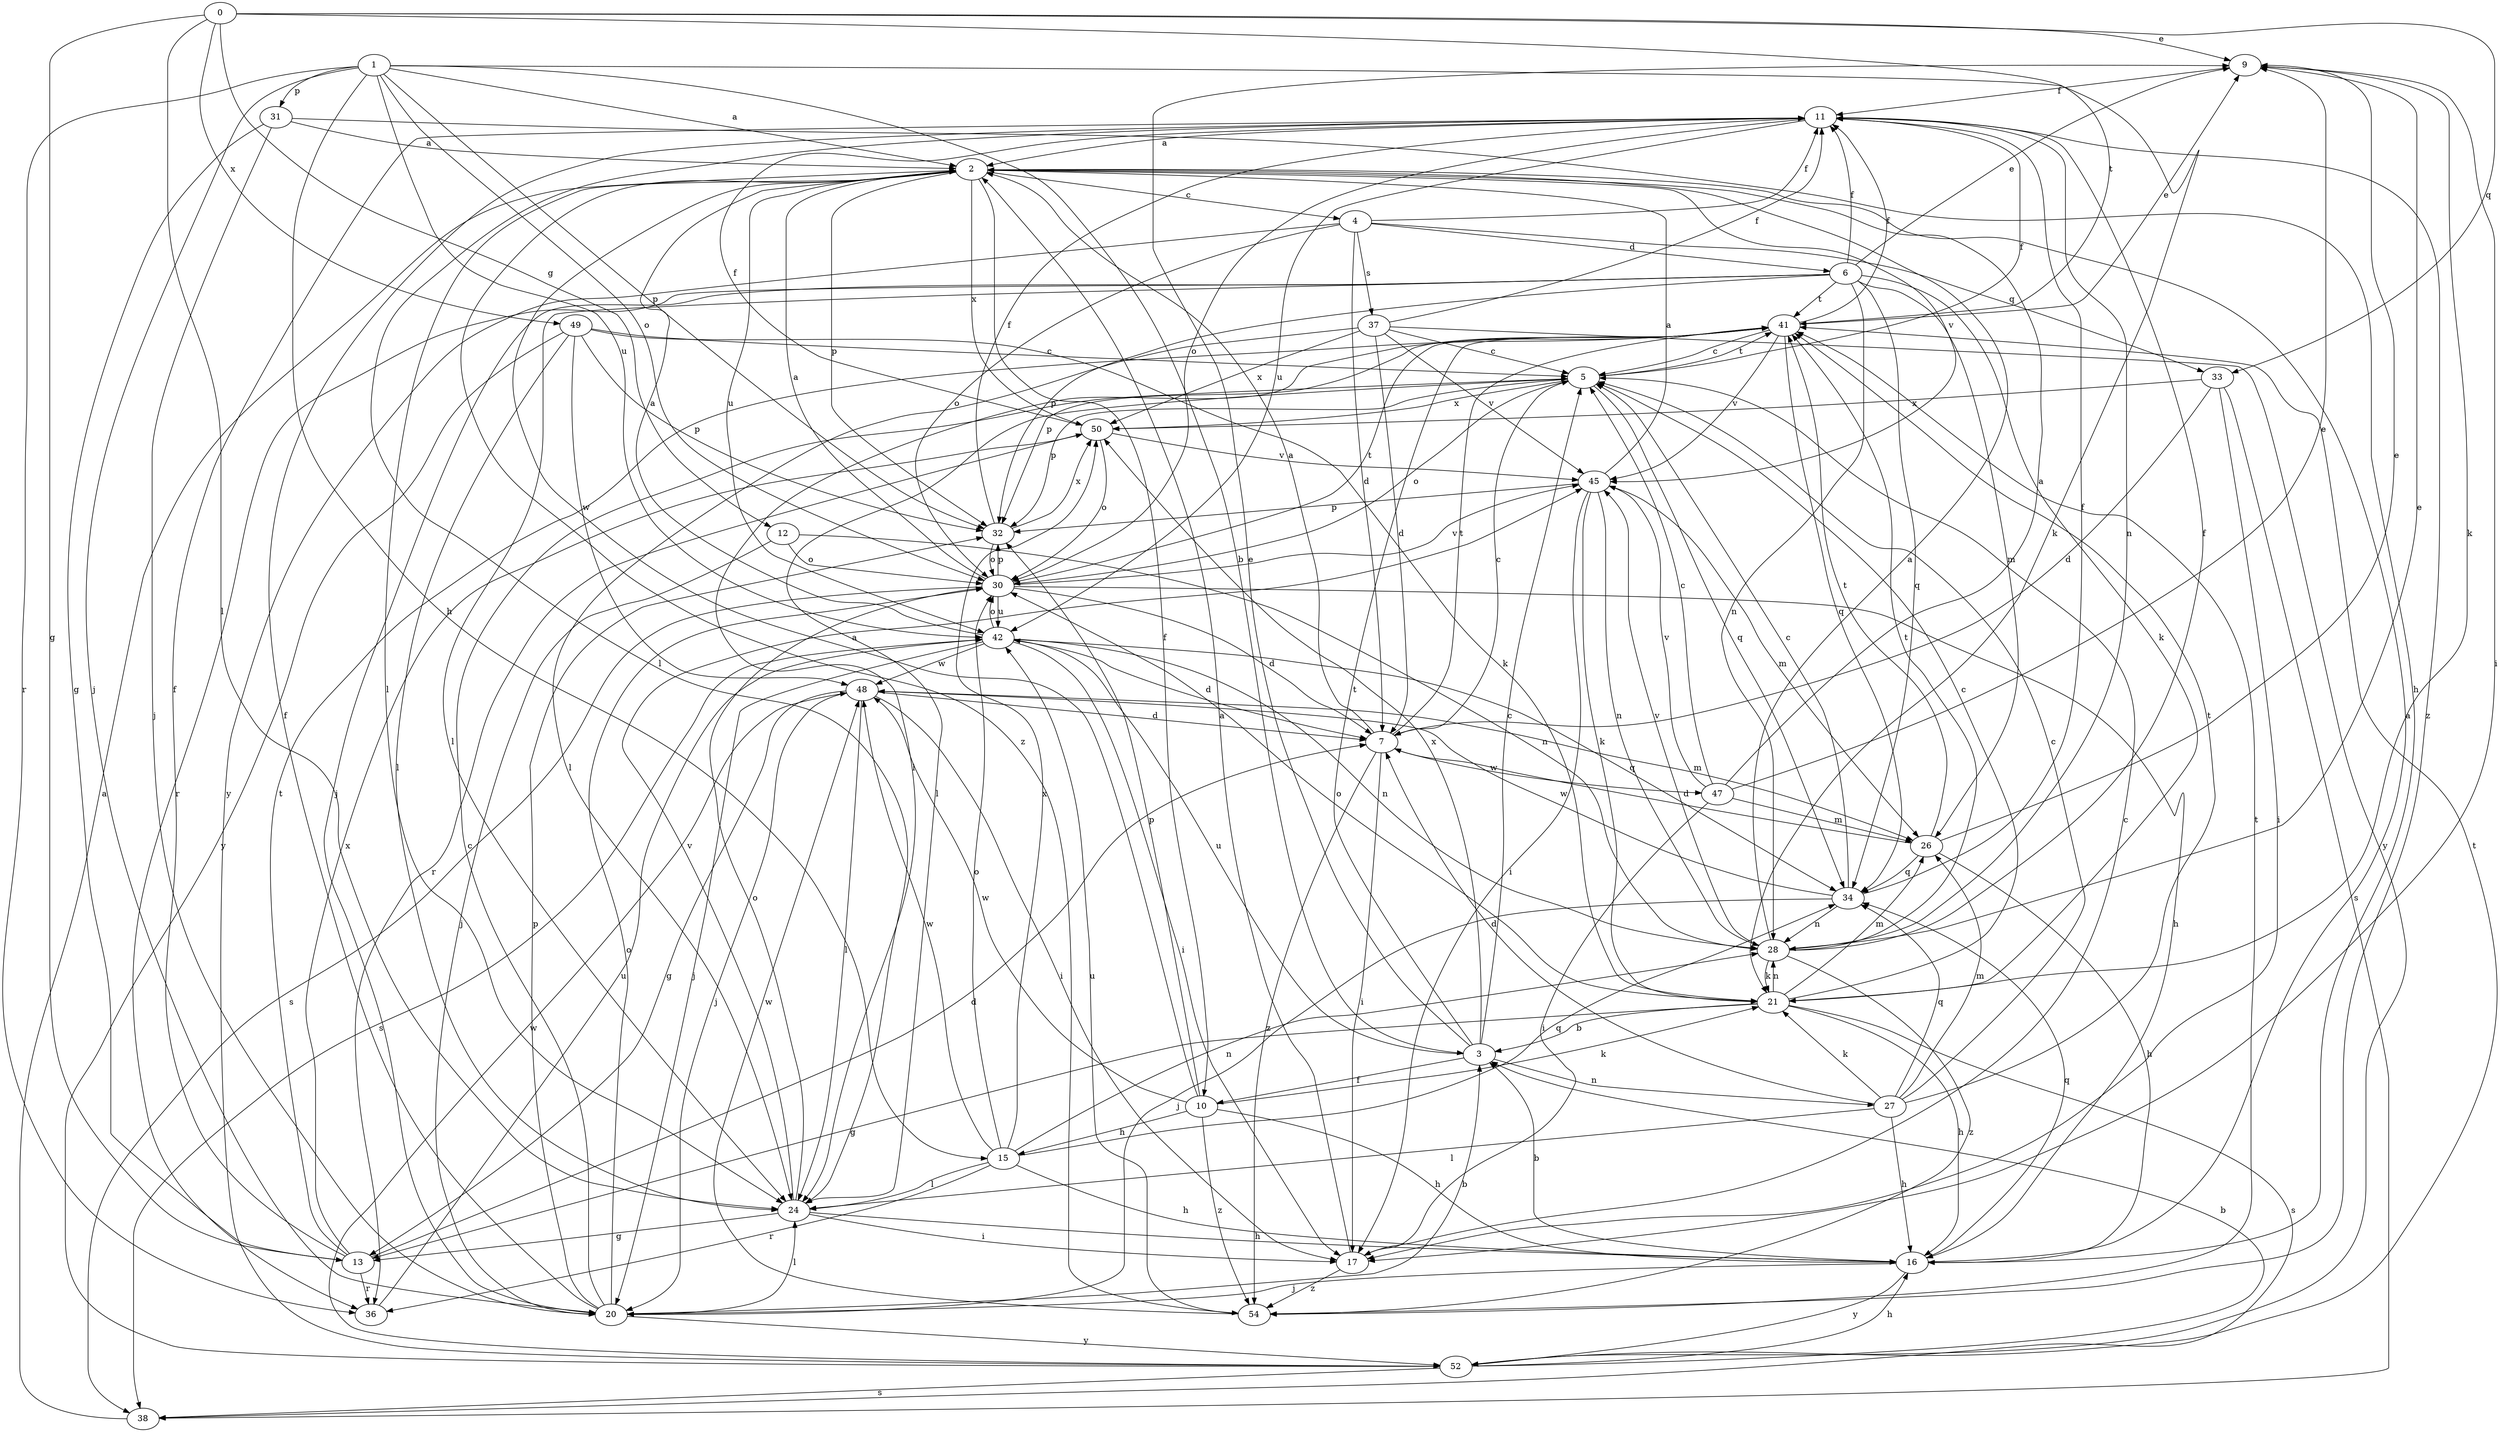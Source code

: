 strict digraph  {
0;
1;
2;
3;
4;
5;
6;
7;
9;
10;
11;
12;
13;
15;
16;
17;
20;
21;
24;
26;
27;
28;
30;
31;
32;
33;
34;
36;
37;
38;
41;
42;
45;
47;
48;
49;
50;
52;
54;
0 -> 9  [label=e];
0 -> 12  [label=g];
0 -> 13  [label=g];
0 -> 24  [label=l];
0 -> 33  [label=q];
0 -> 41  [label=t];
0 -> 49  [label=x];
1 -> 2  [label=a];
1 -> 3  [label=b];
1 -> 15  [label=h];
1 -> 20  [label=j];
1 -> 21  [label=k];
1 -> 30  [label=o];
1 -> 31  [label=p];
1 -> 32  [label=p];
1 -> 36  [label=r];
1 -> 42  [label=u];
2 -> 4  [label=c];
2 -> 10  [label=f];
2 -> 24  [label=l];
2 -> 32  [label=p];
2 -> 42  [label=u];
2 -> 45  [label=v];
2 -> 50  [label=x];
2 -> 54  [label=z];
3 -> 5  [label=c];
3 -> 9  [label=e];
3 -> 10  [label=f];
3 -> 27  [label=n];
3 -> 41  [label=t];
3 -> 42  [label=u];
3 -> 50  [label=x];
4 -> 6  [label=d];
4 -> 7  [label=d];
4 -> 11  [label=f];
4 -> 30  [label=o];
4 -> 33  [label=q];
4 -> 37  [label=s];
4 -> 52  [label=y];
5 -> 11  [label=f];
5 -> 24  [label=l];
5 -> 30  [label=o];
5 -> 32  [label=p];
5 -> 34  [label=q];
5 -> 41  [label=t];
5 -> 50  [label=x];
6 -> 9  [label=e];
6 -> 11  [label=f];
6 -> 20  [label=j];
6 -> 21  [label=k];
6 -> 24  [label=l];
6 -> 26  [label=m];
6 -> 28  [label=n];
6 -> 32  [label=p];
6 -> 34  [label=q];
6 -> 36  [label=r];
6 -> 41  [label=t];
7 -> 2  [label=a];
7 -> 5  [label=c];
7 -> 17  [label=i];
7 -> 41  [label=t];
7 -> 47  [label=w];
7 -> 54  [label=z];
9 -> 11  [label=f];
9 -> 17  [label=i];
9 -> 21  [label=k];
10 -> 2  [label=a];
10 -> 15  [label=h];
10 -> 16  [label=h];
10 -> 21  [label=k];
10 -> 32  [label=p];
10 -> 48  [label=w];
10 -> 54  [label=z];
11 -> 2  [label=a];
11 -> 24  [label=l];
11 -> 28  [label=n];
11 -> 30  [label=o];
11 -> 42  [label=u];
11 -> 54  [label=z];
12 -> 20  [label=j];
12 -> 28  [label=n];
12 -> 30  [label=o];
13 -> 7  [label=d];
13 -> 11  [label=f];
13 -> 36  [label=r];
13 -> 41  [label=t];
13 -> 50  [label=x];
15 -> 16  [label=h];
15 -> 24  [label=l];
15 -> 28  [label=n];
15 -> 30  [label=o];
15 -> 34  [label=q];
15 -> 36  [label=r];
15 -> 48  [label=w];
15 -> 50  [label=x];
16 -> 2  [label=a];
16 -> 3  [label=b];
16 -> 20  [label=j];
16 -> 34  [label=q];
16 -> 52  [label=y];
17 -> 2  [label=a];
17 -> 5  [label=c];
17 -> 54  [label=z];
20 -> 3  [label=b];
20 -> 5  [label=c];
20 -> 11  [label=f];
20 -> 24  [label=l];
20 -> 30  [label=o];
20 -> 32  [label=p];
20 -> 52  [label=y];
21 -> 3  [label=b];
21 -> 5  [label=c];
21 -> 13  [label=g];
21 -> 16  [label=h];
21 -> 26  [label=m];
21 -> 28  [label=n];
21 -> 30  [label=o];
21 -> 38  [label=s];
24 -> 13  [label=g];
24 -> 16  [label=h];
24 -> 17  [label=i];
24 -> 30  [label=o];
24 -> 45  [label=v];
26 -> 7  [label=d];
26 -> 9  [label=e];
26 -> 16  [label=h];
26 -> 34  [label=q];
26 -> 41  [label=t];
27 -> 5  [label=c];
27 -> 7  [label=d];
27 -> 16  [label=h];
27 -> 21  [label=k];
27 -> 24  [label=l];
27 -> 26  [label=m];
27 -> 34  [label=q];
27 -> 41  [label=t];
28 -> 2  [label=a];
28 -> 9  [label=e];
28 -> 11  [label=f];
28 -> 21  [label=k];
28 -> 41  [label=t];
28 -> 45  [label=v];
28 -> 54  [label=z];
30 -> 2  [label=a];
30 -> 7  [label=d];
30 -> 16  [label=h];
30 -> 32  [label=p];
30 -> 38  [label=s];
30 -> 41  [label=t];
30 -> 42  [label=u];
30 -> 45  [label=v];
31 -> 2  [label=a];
31 -> 13  [label=g];
31 -> 16  [label=h];
31 -> 20  [label=j];
32 -> 11  [label=f];
32 -> 30  [label=o];
32 -> 50  [label=x];
33 -> 7  [label=d];
33 -> 17  [label=i];
33 -> 38  [label=s];
33 -> 50  [label=x];
34 -> 5  [label=c];
34 -> 11  [label=f];
34 -> 20  [label=j];
34 -> 28  [label=n];
34 -> 48  [label=w];
36 -> 42  [label=u];
37 -> 5  [label=c];
37 -> 7  [label=d];
37 -> 11  [label=f];
37 -> 24  [label=l];
37 -> 45  [label=v];
37 -> 50  [label=x];
37 -> 52  [label=y];
38 -> 2  [label=a];
41 -> 5  [label=c];
41 -> 9  [label=e];
41 -> 11  [label=f];
41 -> 24  [label=l];
41 -> 32  [label=p];
41 -> 34  [label=q];
41 -> 45  [label=v];
42 -> 2  [label=a];
42 -> 7  [label=d];
42 -> 17  [label=i];
42 -> 20  [label=j];
42 -> 28  [label=n];
42 -> 30  [label=o];
42 -> 34  [label=q];
42 -> 38  [label=s];
42 -> 48  [label=w];
45 -> 2  [label=a];
45 -> 17  [label=i];
45 -> 21  [label=k];
45 -> 26  [label=m];
45 -> 28  [label=n];
45 -> 32  [label=p];
47 -> 2  [label=a];
47 -> 5  [label=c];
47 -> 9  [label=e];
47 -> 17  [label=i];
47 -> 26  [label=m];
47 -> 45  [label=v];
48 -> 7  [label=d];
48 -> 13  [label=g];
48 -> 17  [label=i];
48 -> 20  [label=j];
48 -> 24  [label=l];
48 -> 26  [label=m];
49 -> 5  [label=c];
49 -> 21  [label=k];
49 -> 24  [label=l];
49 -> 32  [label=p];
49 -> 48  [label=w];
49 -> 52  [label=y];
50 -> 11  [label=f];
50 -> 30  [label=o];
50 -> 36  [label=r];
50 -> 45  [label=v];
52 -> 3  [label=b];
52 -> 16  [label=h];
52 -> 38  [label=s];
52 -> 41  [label=t];
52 -> 48  [label=w];
54 -> 41  [label=t];
54 -> 42  [label=u];
54 -> 48  [label=w];
}
